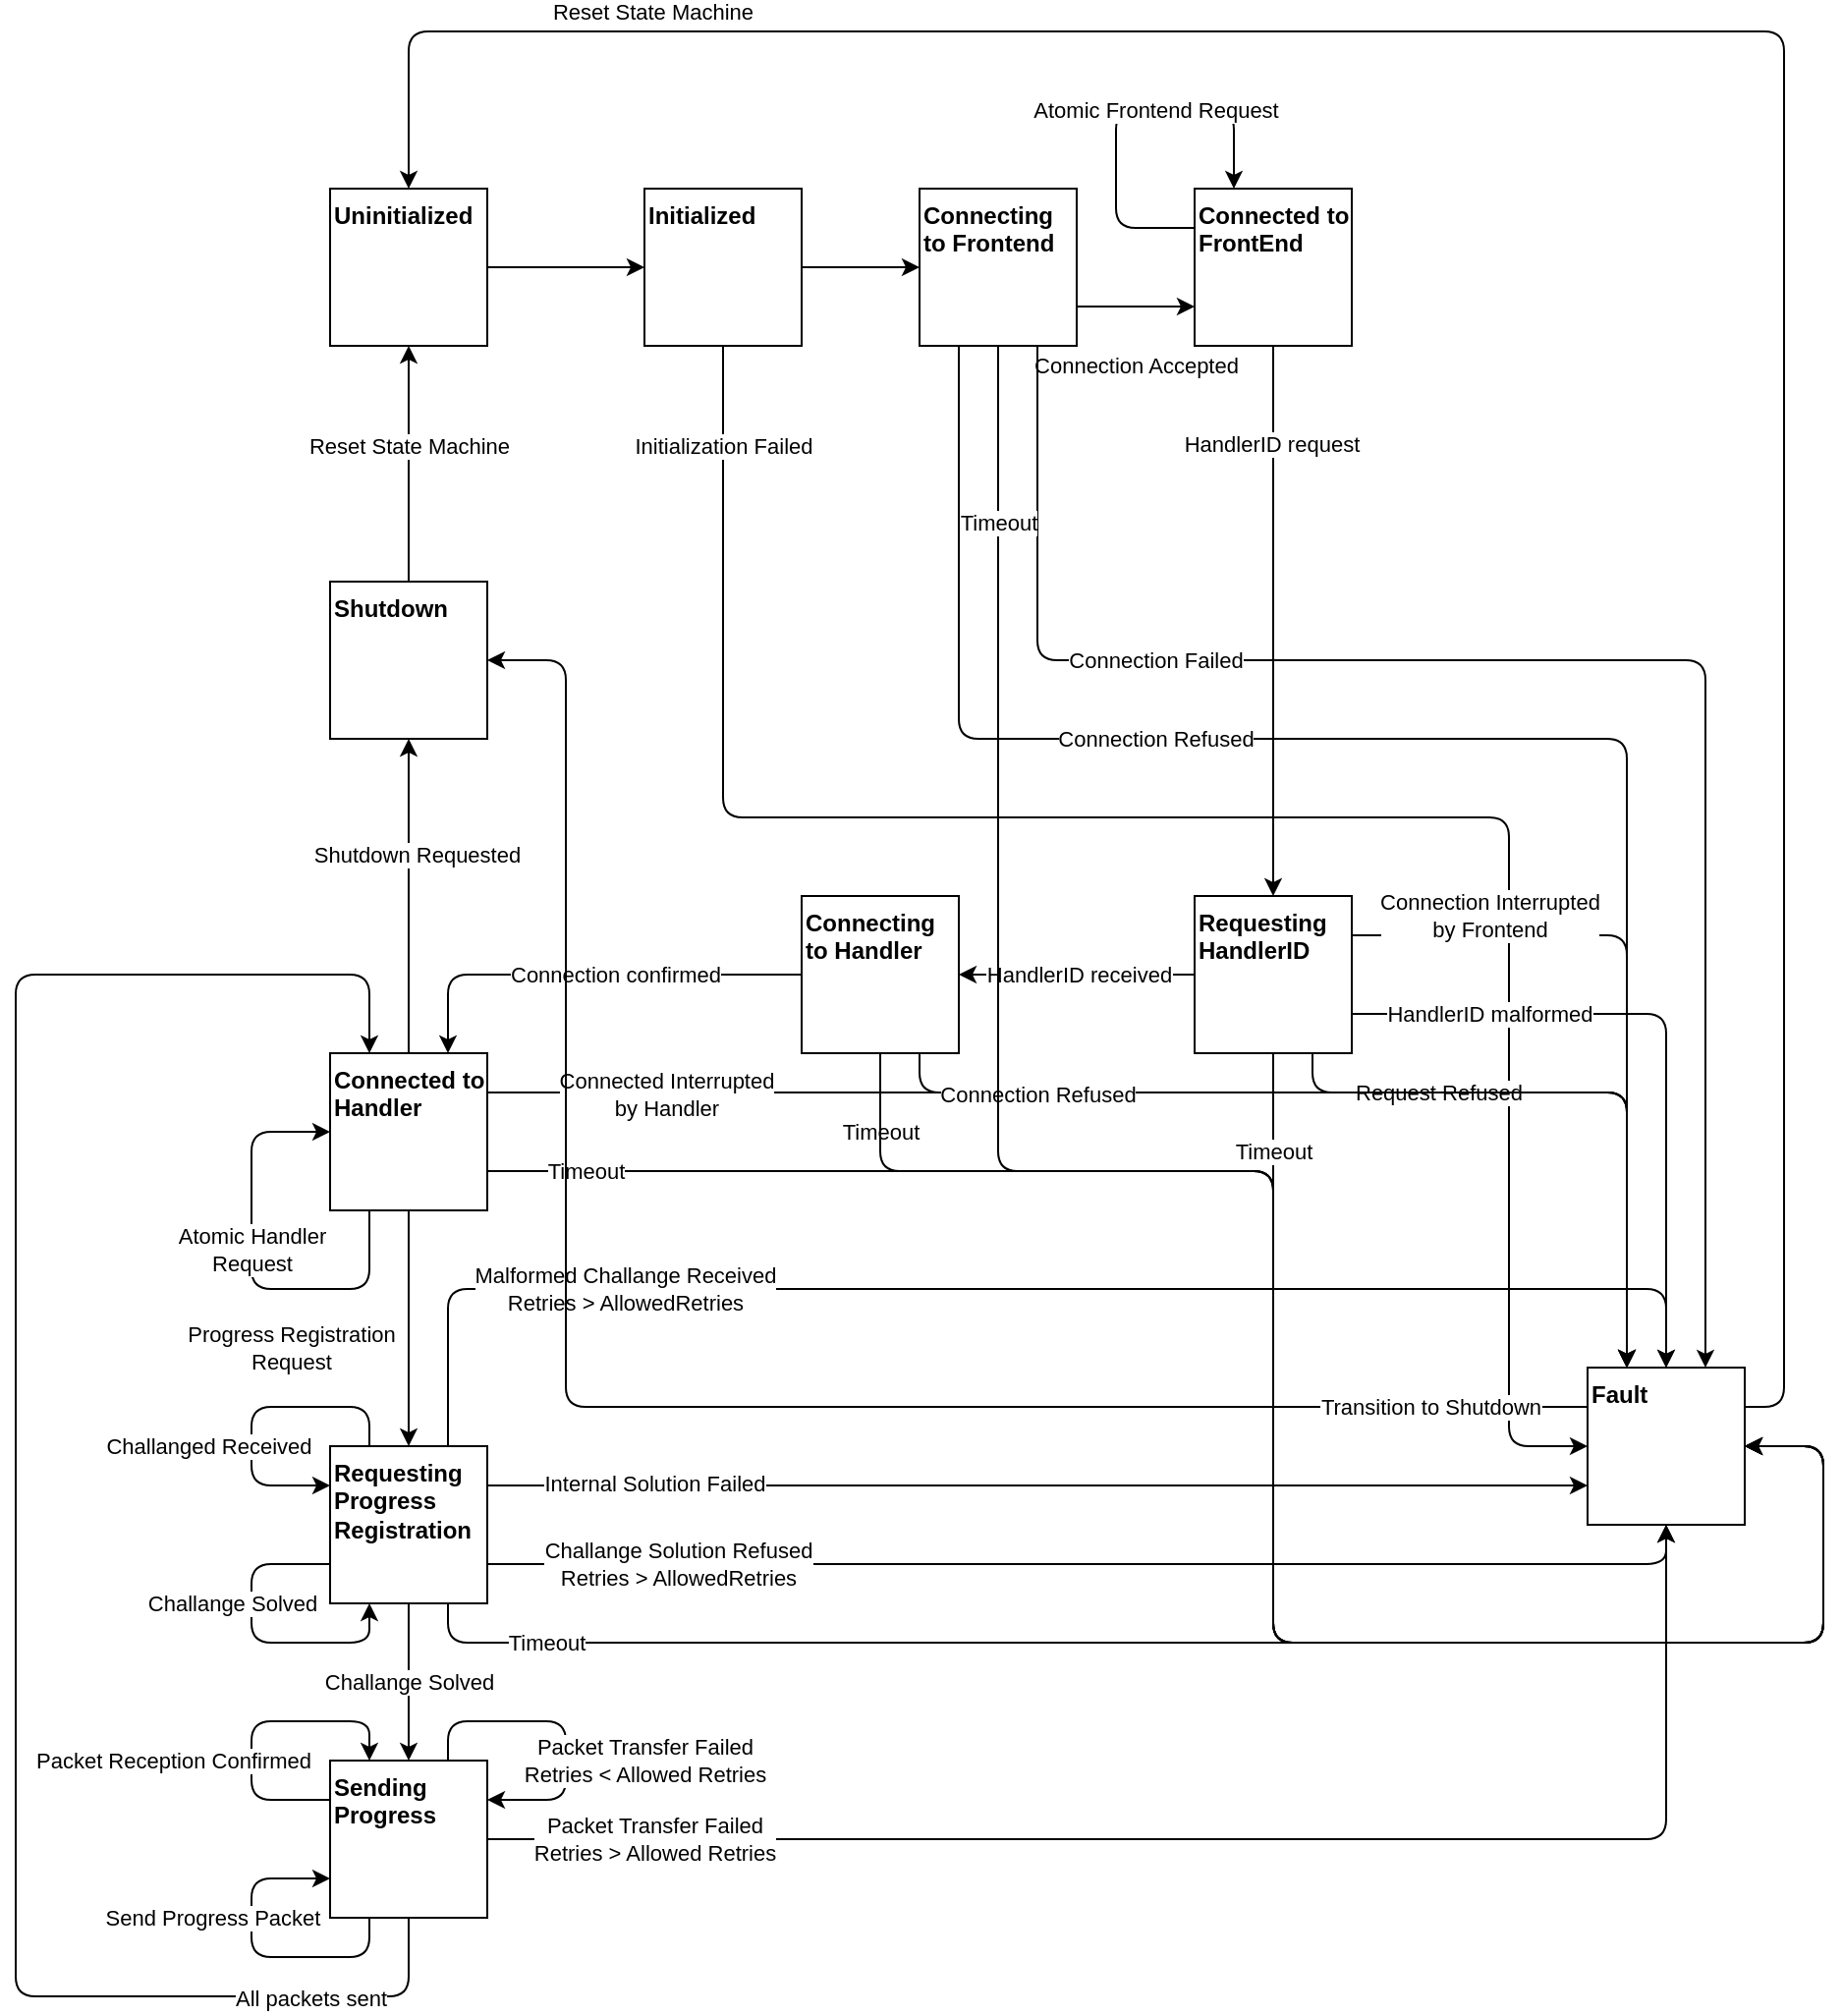 <mxfile>
    <diagram id="jUuq7jZ95zswyYC5w9YK" name="Page-1">
        <mxGraphModel dx="2008" dy="2007" grid="1" gridSize="10" guides="1" tooltips="1" connect="1" arrows="1" fold="1" page="1" pageScale="1" pageWidth="850" pageHeight="1100" math="0" shadow="0">
            <root>
                <mxCell id="0"/>
                <mxCell id="1" parent="0"/>
                <mxCell id="12" style="edgeStyle=none;html=1;" edge="1" parent="1" source="2" target="3">
                    <mxGeometry relative="1" as="geometry"/>
                </mxCell>
                <mxCell id="2" value="&lt;b&gt;Uninitialized&lt;/b&gt;" style="whiteSpace=wrap;html=1;aspect=fixed;align=left;verticalAlign=top;" vertex="1" parent="1">
                    <mxGeometry x="80" y="-40" width="80" height="80" as="geometry"/>
                </mxCell>
                <mxCell id="13" style="edgeStyle=none;html=1;exitX=1;exitY=0.75;exitDx=0;exitDy=0;entryX=0;entryY=0.75;entryDx=0;entryDy=0;" edge="1" parent="1" source="25" target="92">
                    <mxGeometry relative="1" as="geometry">
                        <Array as="points"/>
                    </mxGeometry>
                </mxCell>
                <mxCell id="27" value="Connection Accepted" style="edgeLabel;html=1;align=center;verticalAlign=middle;resizable=0;points=[];" vertex="1" connectable="0" parent="13">
                    <mxGeometry x="-0.613" y="-1" relative="1" as="geometry">
                        <mxPoint x="18" y="29" as="offset"/>
                    </mxGeometry>
                </mxCell>
                <mxCell id="26" style="edgeStyle=none;html=1;" edge="1" parent="1" source="3" target="25">
                    <mxGeometry relative="1" as="geometry"/>
                </mxCell>
                <mxCell id="100" style="edgeStyle=none;html=1;entryX=0;entryY=0.5;entryDx=0;entryDy=0;" edge="1" parent="1" source="3" target="14">
                    <mxGeometry relative="1" as="geometry">
                        <Array as="points">
                            <mxPoint x="280" y="280"/>
                            <mxPoint x="680" y="280"/>
                            <mxPoint x="680" y="600"/>
                        </Array>
                    </mxGeometry>
                </mxCell>
                <mxCell id="101" value="Initialization Failed" style="edgeLabel;html=1;align=center;verticalAlign=middle;resizable=0;points=[];" vertex="1" connectable="0" parent="100">
                    <mxGeometry x="-0.863" relative="1" as="geometry">
                        <mxPoint y="-18" as="offset"/>
                    </mxGeometry>
                </mxCell>
                <mxCell id="3" value="&lt;b&gt;Initialized&lt;/b&gt;" style="whiteSpace=wrap;html=1;aspect=fixed;align=left;verticalAlign=top;" vertex="1" parent="1">
                    <mxGeometry x="240" y="-40" width="80" height="80" as="geometry"/>
                </mxCell>
                <mxCell id="15" style="edgeStyle=none;html=1;exitX=1;exitY=0.75;exitDx=0;exitDy=0;entryX=0.5;entryY=0;entryDx=0;entryDy=0;" edge="1" parent="1" source="4" target="14">
                    <mxGeometry relative="1" as="geometry">
                        <Array as="points">
                            <mxPoint x="760" y="380"/>
                        </Array>
                    </mxGeometry>
                </mxCell>
                <mxCell id="40" value="HandlerID malformed" style="edgeLabel;html=1;align=center;verticalAlign=middle;resizable=0;points=[];" vertex="1" connectable="0" parent="15">
                    <mxGeometry x="-0.775" y="-2" relative="1" as="geometry">
                        <mxPoint x="32" y="-2" as="offset"/>
                    </mxGeometry>
                </mxCell>
                <mxCell id="38" style="edgeStyle=none;html=1;exitX=0.75;exitY=1;exitDx=0;exitDy=0;entryX=0.25;entryY=0;entryDx=0;entryDy=0;" edge="1" parent="1" source="4" target="14">
                    <mxGeometry relative="1" as="geometry">
                        <Array as="points">
                            <mxPoint x="580" y="420"/>
                            <mxPoint x="740" y="420"/>
                        </Array>
                    </mxGeometry>
                </mxCell>
                <mxCell id="39" value="Request Refused" style="edgeLabel;html=1;align=center;verticalAlign=middle;resizable=0;points=[];" vertex="1" connectable="0" parent="38">
                    <mxGeometry x="-0.843" y="1" relative="1" as="geometry">
                        <mxPoint x="59" y="1" as="offset"/>
                    </mxGeometry>
                </mxCell>
                <mxCell id="47" style="edgeStyle=none;html=1;exitX=1;exitY=0.25;exitDx=0;exitDy=0;entryX=0.25;entryY=0;entryDx=0;entryDy=0;" edge="1" parent="1" source="4" target="14">
                    <mxGeometry relative="1" as="geometry">
                        <Array as="points">
                            <mxPoint x="700" y="340"/>
                            <mxPoint x="740" y="340"/>
                        </Array>
                    </mxGeometry>
                </mxCell>
                <mxCell id="48" value="Connection Interrupted &lt;br&gt;by Frontend" style="edgeLabel;html=1;align=center;verticalAlign=middle;resizable=0;points=[];" vertex="1" connectable="0" parent="47">
                    <mxGeometry x="-0.839" y="-1" relative="1" as="geometry">
                        <mxPoint x="41" y="-11" as="offset"/>
                    </mxGeometry>
                </mxCell>
                <mxCell id="61" style="edgeStyle=none;html=1;exitX=0.5;exitY=1;exitDx=0;exitDy=0;entryX=1;entryY=0.5;entryDx=0;entryDy=0;" edge="1" parent="1" source="4" target="14">
                    <mxGeometry relative="1" as="geometry">
                        <Array as="points">
                            <mxPoint x="560" y="700"/>
                            <mxPoint x="840" y="700"/>
                            <mxPoint x="840" y="600"/>
                        </Array>
                    </mxGeometry>
                </mxCell>
                <mxCell id="62" value="Timeout" style="edgeLabel;html=1;align=center;verticalAlign=middle;resizable=0;points=[];" vertex="1" connectable="0" parent="61">
                    <mxGeometry x="-0.379" relative="1" as="geometry">
                        <mxPoint y="-174" as="offset"/>
                    </mxGeometry>
                </mxCell>
                <mxCell id="4" value="&lt;b&gt;Requesting HandlerID&lt;/b&gt;" style="whiteSpace=wrap;html=1;aspect=fixed;align=left;verticalAlign=top;" vertex="1" parent="1">
                    <mxGeometry x="520" y="320" width="80" height="80" as="geometry"/>
                </mxCell>
                <mxCell id="52" style="edgeStyle=none;html=1;exitX=0.75;exitY=0;exitDx=0;exitDy=0;entryX=0.5;entryY=0;entryDx=0;entryDy=0;" edge="1" parent="1" source="5" target="14">
                    <mxGeometry relative="1" as="geometry">
                        <Array as="points">
                            <mxPoint x="140" y="520"/>
                            <mxPoint x="200" y="520"/>
                            <mxPoint x="760" y="520"/>
                        </Array>
                    </mxGeometry>
                </mxCell>
                <mxCell id="53" value="Malformed Challange Received&lt;br&gt;Retries &amp;gt; AllowedRetries" style="edgeLabel;html=1;align=center;verticalAlign=middle;resizable=0;points=[];" vertex="1" connectable="0" parent="52">
                    <mxGeometry x="-0.465" relative="1" as="geometry">
                        <mxPoint x="-28" as="offset"/>
                    </mxGeometry>
                </mxCell>
                <mxCell id="56" style="edgeStyle=none;html=1;entryX=0.5;entryY=1;entryDx=0;entryDy=0;exitX=1;exitY=0.75;exitDx=0;exitDy=0;" edge="1" parent="1" source="5" target="14">
                    <mxGeometry relative="1" as="geometry">
                        <mxPoint x="160" y="630" as="sourcePoint"/>
                        <Array as="points">
                            <mxPoint x="360" y="660"/>
                            <mxPoint x="760" y="660"/>
                        </Array>
                    </mxGeometry>
                </mxCell>
                <mxCell id="57" value="Challange Solution Refused&lt;br&gt;Retries &amp;gt; AllowedRetries" style="edgeLabel;html=1;align=center;verticalAlign=middle;resizable=0;points=[];" vertex="1" connectable="0" parent="56">
                    <mxGeometry x="-0.409" relative="1" as="geometry">
                        <mxPoint x="-86" as="offset"/>
                    </mxGeometry>
                </mxCell>
                <mxCell id="59" style="edgeStyle=none;html=1;exitX=0.75;exitY=1;exitDx=0;exitDy=0;entryX=1;entryY=0.5;entryDx=0;entryDy=0;" edge="1" parent="1" source="5" target="14">
                    <mxGeometry relative="1" as="geometry">
                        <Array as="points">
                            <mxPoint x="140" y="700"/>
                            <mxPoint x="840" y="700"/>
                            <mxPoint x="840" y="660"/>
                            <mxPoint x="840" y="600"/>
                        </Array>
                    </mxGeometry>
                </mxCell>
                <mxCell id="60" value="Timeout" style="edgeLabel;html=1;align=center;verticalAlign=middle;resizable=0;points=[];" vertex="1" connectable="0" parent="59">
                    <mxGeometry x="-0.5" y="3" relative="1" as="geometry">
                        <mxPoint x="-145" y="3" as="offset"/>
                    </mxGeometry>
                </mxCell>
                <mxCell id="81" style="edgeStyle=none;html=1;exitX=1;exitY=0.25;exitDx=0;exitDy=0;entryX=0;entryY=0.75;entryDx=0;entryDy=0;" edge="1" parent="1" source="5" target="14">
                    <mxGeometry relative="1" as="geometry"/>
                </mxCell>
                <mxCell id="82" value="Internal Solution Failed" style="edgeLabel;html=1;align=center;verticalAlign=middle;resizable=0;points=[];" vertex="1" connectable="0" parent="81">
                    <mxGeometry x="-0.697" y="1" relative="1" as="geometry">
                        <mxPoint as="offset"/>
                    </mxGeometry>
                </mxCell>
                <mxCell id="5" value="&lt;b&gt;Requesting Progress Registration&lt;/b&gt;" style="whiteSpace=wrap;html=1;aspect=fixed;align=left;verticalAlign=top;" vertex="1" parent="1">
                    <mxGeometry x="80" y="600" width="80" height="80" as="geometry"/>
                </mxCell>
                <mxCell id="18" style="edgeStyle=none;html=1;" edge="1" parent="1" source="4" target="7">
                    <mxGeometry relative="1" as="geometry"/>
                </mxCell>
                <mxCell id="29" value="HandlerID received" style="edgeLabel;html=1;align=center;verticalAlign=middle;resizable=0;points=[];" vertex="1" connectable="0" parent="18">
                    <mxGeometry x="-0.575" y="2" relative="1" as="geometry">
                        <mxPoint x="-34" y="-2" as="offset"/>
                    </mxGeometry>
                </mxCell>
                <mxCell id="23" style="edgeStyle=none;html=1;" edge="1" parent="1" source="6" target="5">
                    <mxGeometry relative="1" as="geometry"/>
                </mxCell>
                <mxCell id="43" value="Progress Registration&lt;br&gt;Request" style="edgeLabel;html=1;align=center;verticalAlign=middle;resizable=0;points=[];" vertex="1" connectable="0" parent="23">
                    <mxGeometry x="0.467" relative="1" as="geometry">
                        <mxPoint x="-60" y="-18" as="offset"/>
                    </mxGeometry>
                </mxCell>
                <mxCell id="44" style="edgeStyle=none;html=1;exitX=1;exitY=0.25;exitDx=0;exitDy=0;entryX=0.25;entryY=0;entryDx=0;entryDy=0;" edge="1" parent="1" source="6" target="14">
                    <mxGeometry relative="1" as="geometry">
                        <Array as="points">
                            <mxPoint x="700" y="420"/>
                            <mxPoint x="740" y="420"/>
                        </Array>
                    </mxGeometry>
                </mxCell>
                <mxCell id="45" value="Connected Interrupted &lt;br&gt;by Handler" style="edgeLabel;html=1;align=center;verticalAlign=middle;resizable=0;points=[];" vertex="1" connectable="0" parent="44">
                    <mxGeometry x="-0.749" y="-1" relative="1" as="geometry">
                        <mxPoint as="offset"/>
                    </mxGeometry>
                </mxCell>
                <mxCell id="63" style="edgeStyle=none;html=1;exitX=1;exitY=0.75;exitDx=0;exitDy=0;entryX=1;entryY=0.5;entryDx=0;entryDy=0;" edge="1" parent="1" source="6" target="14">
                    <mxGeometry relative="1" as="geometry">
                        <Array as="points">
                            <mxPoint x="560" y="460"/>
                            <mxPoint x="560" y="700"/>
                            <mxPoint x="840" y="700"/>
                            <mxPoint x="840" y="600"/>
                        </Array>
                    </mxGeometry>
                </mxCell>
                <mxCell id="64" value="Timeout" style="edgeLabel;html=1;align=center;verticalAlign=middle;resizable=0;points=[];" vertex="1" connectable="0" parent="63">
                    <mxGeometry x="-0.283" y="-2" relative="1" as="geometry">
                        <mxPoint x="-180" y="-22" as="offset"/>
                    </mxGeometry>
                </mxCell>
                <mxCell id="85" style="edgeStyle=none;html=1;exitX=0.5;exitY=0;exitDx=0;exitDy=0;entryX=0.5;entryY=1;entryDx=0;entryDy=0;" edge="1" parent="1" source="6" target="83">
                    <mxGeometry relative="1" as="geometry"/>
                </mxCell>
                <mxCell id="86" value="Shutdown Requested" style="edgeLabel;html=1;align=center;verticalAlign=middle;resizable=0;points=[];" vertex="1" connectable="0" parent="85">
                    <mxGeometry x="0.264" y="-4" relative="1" as="geometry">
                        <mxPoint as="offset"/>
                    </mxGeometry>
                </mxCell>
                <mxCell id="6" value="&lt;b&gt;Connected to Handler&lt;/b&gt;" style="whiteSpace=wrap;html=1;aspect=fixed;align=left;verticalAlign=top;" vertex="1" parent="1">
                    <mxGeometry x="80" y="400" width="80" height="80" as="geometry"/>
                </mxCell>
                <mxCell id="19" style="edgeStyle=none;html=1;" edge="1" parent="1" source="5" target="8">
                    <mxGeometry relative="1" as="geometry">
                        <Array as="points"/>
                    </mxGeometry>
                </mxCell>
                <mxCell id="58" value="Challange Solved" style="edgeLabel;html=1;align=center;verticalAlign=middle;resizable=0;points=[];" vertex="1" connectable="0" parent="19">
                    <mxGeometry x="0.35" y="-3" relative="1" as="geometry">
                        <mxPoint x="3" y="-14" as="offset"/>
                    </mxGeometry>
                </mxCell>
                <mxCell id="22" style="edgeStyle=none;html=1;entryX=0.75;entryY=0;entryDx=0;entryDy=0;" edge="1" parent="1" source="7" target="6">
                    <mxGeometry relative="1" as="geometry">
                        <Array as="points">
                            <mxPoint x="140" y="360"/>
                        </Array>
                    </mxGeometry>
                </mxCell>
                <mxCell id="30" value="Connection confirmed" style="edgeLabel;html=1;align=center;verticalAlign=middle;resizable=0;points=[];" vertex="1" connectable="0" parent="22">
                    <mxGeometry x="-0.472" y="4" relative="1" as="geometry">
                        <mxPoint x="-37" y="-4" as="offset"/>
                    </mxGeometry>
                </mxCell>
                <mxCell id="31" style="edgeStyle=none;html=1;entryX=0.25;entryY=0;entryDx=0;entryDy=0;exitX=0.75;exitY=1;exitDx=0;exitDy=0;" edge="1" parent="1" source="7" target="14">
                    <mxGeometry relative="1" as="geometry">
                        <Array as="points">
                            <mxPoint x="380" y="420"/>
                            <mxPoint x="740" y="420"/>
                        </Array>
                    </mxGeometry>
                </mxCell>
                <mxCell id="32" value="Connection Refused" style="edgeLabel;html=1;align=center;verticalAlign=middle;resizable=0;points=[];" vertex="1" connectable="0" parent="31">
                    <mxGeometry x="-0.48" y="-1" relative="1" as="geometry">
                        <mxPoint x="-55" as="offset"/>
                    </mxGeometry>
                </mxCell>
                <mxCell id="71" style="edgeStyle=none;html=1;exitX=0.5;exitY=1;exitDx=0;exitDy=0;entryX=1;entryY=0.5;entryDx=0;entryDy=0;" edge="1" parent="1" source="7" target="14">
                    <mxGeometry relative="1" as="geometry">
                        <Array as="points">
                            <mxPoint x="360" y="460"/>
                            <mxPoint x="560" y="460"/>
                            <mxPoint x="560" y="700"/>
                            <mxPoint x="840" y="700"/>
                            <mxPoint x="840" y="600"/>
                        </Array>
                    </mxGeometry>
                </mxCell>
                <mxCell id="72" value="Timeout" style="edgeLabel;html=1;align=center;verticalAlign=middle;resizable=0;points=[];" vertex="1" connectable="0" parent="71">
                    <mxGeometry x="-0.902" y="-2" relative="1" as="geometry">
                        <mxPoint x="-148" y="15" as="offset"/>
                    </mxGeometry>
                </mxCell>
                <mxCell id="7" value="&lt;b&gt;Connecting to Handler&lt;/b&gt;" style="whiteSpace=wrap;html=1;aspect=fixed;align=left;verticalAlign=top;" vertex="1" parent="1">
                    <mxGeometry x="320" y="320" width="80" height="80" as="geometry"/>
                </mxCell>
                <mxCell id="20" style="edgeStyle=none;html=1;entryX=0.25;entryY=0;entryDx=0;entryDy=0;exitX=0.5;exitY=1;exitDx=0;exitDy=0;" edge="1" parent="1" source="8" target="6">
                    <mxGeometry relative="1" as="geometry">
                        <Array as="points">
                            <mxPoint x="120" y="880"/>
                            <mxPoint x="-80" y="880"/>
                            <mxPoint x="-80" y="360"/>
                            <mxPoint x="100" y="360"/>
                        </Array>
                    </mxGeometry>
                </mxCell>
                <mxCell id="69" value="All packets sent" style="edgeLabel;html=1;align=center;verticalAlign=middle;resizable=0;points=[];" vertex="1" connectable="0" parent="20">
                    <mxGeometry x="-0.45" y="-2" relative="1" as="geometry">
                        <mxPoint x="148" y="30" as="offset"/>
                    </mxGeometry>
                </mxCell>
                <mxCell id="78" style="edgeStyle=none;html=1;exitX=1;exitY=0.5;exitDx=0;exitDy=0;entryX=0.5;entryY=1;entryDx=0;entryDy=0;" edge="1" parent="1" source="8" target="14">
                    <mxGeometry relative="1" as="geometry">
                        <Array as="points">
                            <mxPoint x="760" y="800"/>
                            <mxPoint x="760" y="670"/>
                        </Array>
                    </mxGeometry>
                </mxCell>
                <mxCell id="79" value="Packet Transfer Failed&lt;br&gt;Retries &amp;gt; Allowed Retries" style="edgeLabel;html=1;align=center;verticalAlign=middle;resizable=0;points=[];" vertex="1" connectable="0" parent="78">
                    <mxGeometry x="-0.778" relative="1" as="geometry">
                        <mxPoint as="offset"/>
                    </mxGeometry>
                </mxCell>
                <mxCell id="8" value="&lt;b&gt;Sending Progress&lt;/b&gt;" style="whiteSpace=wrap;html=1;aspect=fixed;align=left;verticalAlign=top;" vertex="1" parent="1">
                    <mxGeometry x="80" y="760" width="80" height="80" as="geometry"/>
                </mxCell>
                <mxCell id="74" style="edgeStyle=none;html=1;exitX=1;exitY=0.25;exitDx=0;exitDy=0;entryX=0.5;entryY=0;entryDx=0;entryDy=0;" edge="1" parent="1" source="14" target="2">
                    <mxGeometry relative="1" as="geometry">
                        <Array as="points">
                            <mxPoint x="820" y="580"/>
                            <mxPoint x="820" y="-120"/>
                            <mxPoint x="120" y="-120"/>
                        </Array>
                    </mxGeometry>
                </mxCell>
                <mxCell id="75" value="Reset State Machine" style="edgeLabel;html=1;align=center;verticalAlign=middle;resizable=0;points=[];" vertex="1" connectable="0" parent="74">
                    <mxGeometry x="0.736" y="2" relative="1" as="geometry">
                        <mxPoint x="6" y="-12" as="offset"/>
                    </mxGeometry>
                </mxCell>
                <mxCell id="84" style="edgeStyle=none;html=1;exitX=0;exitY=0.25;exitDx=0;exitDy=0;entryX=1;entryY=0.5;entryDx=0;entryDy=0;" edge="1" parent="1" source="14" target="83">
                    <mxGeometry relative="1" as="geometry">
                        <Array as="points">
                            <mxPoint x="200" y="580"/>
                            <mxPoint x="200" y="200"/>
                        </Array>
                    </mxGeometry>
                </mxCell>
                <mxCell id="87" value="Transition to Shutdown" style="edgeLabel;html=1;align=center;verticalAlign=middle;resizable=0;points=[];" vertex="1" connectable="0" parent="84">
                    <mxGeometry x="-0.2" y="5" relative="1" as="geometry">
                        <mxPoint x="296" y="-5" as="offset"/>
                    </mxGeometry>
                </mxCell>
                <mxCell id="14" value="&lt;b&gt;Fault&lt;/b&gt;" style="whiteSpace=wrap;html=1;aspect=fixed;align=left;verticalAlign=top;" vertex="1" parent="1">
                    <mxGeometry x="720" y="560" width="80" height="80" as="geometry"/>
                </mxCell>
                <mxCell id="28" style="edgeStyle=none;html=1;entryX=0.75;entryY=0;entryDx=0;entryDy=0;exitX=0.75;exitY=1;exitDx=0;exitDy=0;" edge="1" parent="1" source="25" target="14">
                    <mxGeometry relative="1" as="geometry">
                        <Array as="points">
                            <mxPoint x="440" y="200"/>
                            <mxPoint x="780" y="200"/>
                        </Array>
                    </mxGeometry>
                </mxCell>
                <mxCell id="35" value="Connection Failed" style="edgeLabel;html=1;align=center;verticalAlign=middle;resizable=0;points=[];" vertex="1" connectable="0" parent="28">
                    <mxGeometry x="-0.035" y="2" relative="1" as="geometry">
                        <mxPoint x="-195" y="2" as="offset"/>
                    </mxGeometry>
                </mxCell>
                <mxCell id="33" style="edgeStyle=none;html=1;entryX=0.25;entryY=0;entryDx=0;entryDy=0;" edge="1" parent="1" target="14">
                    <mxGeometry relative="1" as="geometry">
                        <mxPoint x="400" y="40" as="sourcePoint"/>
                        <mxPoint x="740" y="550" as="targetPoint"/>
                        <Array as="points">
                            <mxPoint x="400" y="240"/>
                            <mxPoint x="740" y="240"/>
                        </Array>
                    </mxGeometry>
                </mxCell>
                <mxCell id="34" value="Connection Refused" style="edgeLabel;html=1;align=center;verticalAlign=middle;resizable=0;points=[];" vertex="1" connectable="0" parent="33">
                    <mxGeometry x="-0.44" relative="1" as="geometry">
                        <mxPoint x="59" as="offset"/>
                    </mxGeometry>
                </mxCell>
                <mxCell id="102" style="edgeStyle=none;html=1;exitX=0.5;exitY=1;exitDx=0;exitDy=0;entryX=1;entryY=0.5;entryDx=0;entryDy=0;" edge="1" parent="1" source="25" target="14">
                    <mxGeometry relative="1" as="geometry">
                        <Array as="points">
                            <mxPoint x="420" y="460"/>
                            <mxPoint x="560" y="460"/>
                            <mxPoint x="560" y="700"/>
                            <mxPoint x="840" y="700"/>
                            <mxPoint x="840" y="600"/>
                        </Array>
                    </mxGeometry>
                </mxCell>
                <mxCell id="103" value="Timeout" style="edgeLabel;html=1;align=center;verticalAlign=middle;resizable=0;points=[];" vertex="1" connectable="0" parent="102">
                    <mxGeometry x="-0.759" relative="1" as="geometry">
                        <mxPoint y="-57" as="offset"/>
                    </mxGeometry>
                </mxCell>
                <mxCell id="25" value="&lt;b&gt;Connecting to Frontend&lt;/b&gt;" style="whiteSpace=wrap;html=1;aspect=fixed;align=left;verticalAlign=top;" vertex="1" parent="1">
                    <mxGeometry x="380" y="-40" width="80" height="80" as="geometry"/>
                </mxCell>
                <mxCell id="41" style="edgeStyle=none;html=1;exitX=0.25;exitY=1;exitDx=0;exitDy=0;entryX=0;entryY=0.5;entryDx=0;entryDy=0;" edge="1" parent="1" source="6" target="6">
                    <mxGeometry relative="1" as="geometry">
                        <Array as="points">
                            <mxPoint x="100" y="520"/>
                            <mxPoint x="40" y="520"/>
                            <mxPoint x="40" y="440"/>
                        </Array>
                    </mxGeometry>
                </mxCell>
                <mxCell id="42" value="Atomic Handler&lt;br&gt;Request" style="edgeLabel;html=1;align=center;verticalAlign=middle;resizable=0;points=[];" vertex="1" connectable="0" parent="41">
                    <mxGeometry x="0.436" relative="1" as="geometry">
                        <mxPoint y="38" as="offset"/>
                    </mxGeometry>
                </mxCell>
                <mxCell id="50" style="edgeStyle=none;html=1;exitX=0.25;exitY=0;exitDx=0;exitDy=0;entryX=0;entryY=0.25;entryDx=0;entryDy=0;" edge="1" parent="1" source="5" target="5">
                    <mxGeometry relative="1" as="geometry">
                        <Array as="points">
                            <mxPoint x="100" y="580"/>
                            <mxPoint x="40" y="580"/>
                            <mxPoint x="40" y="620"/>
                        </Array>
                    </mxGeometry>
                </mxCell>
                <mxCell id="51" value="Challanged Received" style="edgeLabel;html=1;align=center;verticalAlign=middle;resizable=0;points=[];" vertex="1" connectable="0" parent="50">
                    <mxGeometry x="-0.208" y="4" relative="1" as="geometry">
                        <mxPoint x="-39" y="16" as="offset"/>
                    </mxGeometry>
                </mxCell>
                <mxCell id="54" style="edgeStyle=none;html=1;exitX=0;exitY=0.75;exitDx=0;exitDy=0;entryX=0.25;entryY=1;entryDx=0;entryDy=0;" edge="1" parent="1" source="5" target="5">
                    <mxGeometry relative="1" as="geometry">
                        <Array as="points">
                            <mxPoint x="40" y="660"/>
                            <mxPoint x="40" y="700"/>
                            <mxPoint x="100" y="700"/>
                        </Array>
                    </mxGeometry>
                </mxCell>
                <mxCell id="55" value="Challange Solved" style="edgeLabel;html=1;align=center;verticalAlign=middle;resizable=0;points=[];" vertex="1" connectable="0" parent="54">
                    <mxGeometry x="0.163" y="-3" relative="1" as="geometry">
                        <mxPoint x="-23" y="-23" as="offset"/>
                    </mxGeometry>
                </mxCell>
                <mxCell id="65" style="edgeStyle=none;html=1;exitX=0;exitY=0.25;exitDx=0;exitDy=0;entryX=0.25;entryY=0;entryDx=0;entryDy=0;" edge="1" parent="1" source="8" target="8">
                    <mxGeometry relative="1" as="geometry">
                        <Array as="points">
                            <mxPoint x="40" y="780"/>
                            <mxPoint x="40" y="740"/>
                            <mxPoint x="100" y="740"/>
                        </Array>
                    </mxGeometry>
                </mxCell>
                <mxCell id="66" value="Packet Reception Confirmed" style="edgeLabel;html=1;align=center;verticalAlign=middle;resizable=0;points=[];" vertex="1" connectable="0" parent="65">
                    <mxGeometry x="0.163" y="-2" relative="1" as="geometry">
                        <mxPoint x="-53" y="18" as="offset"/>
                    </mxGeometry>
                </mxCell>
                <mxCell id="67" style="edgeStyle=none;html=1;exitX=0.25;exitY=1;exitDx=0;exitDy=0;entryX=0;entryY=0.75;entryDx=0;entryDy=0;" edge="1" parent="1" source="8" target="8">
                    <mxGeometry relative="1" as="geometry">
                        <Array as="points">
                            <mxPoint x="100" y="860"/>
                            <mxPoint x="40" y="860"/>
                            <mxPoint x="40" y="820"/>
                        </Array>
                    </mxGeometry>
                </mxCell>
                <mxCell id="68" value="Send Progress Packet" style="edgeLabel;html=1;align=center;verticalAlign=middle;resizable=0;points=[];" vertex="1" connectable="0" parent="67">
                    <mxGeometry x="-0.15" y="-2" relative="1" as="geometry">
                        <mxPoint x="-32" y="-18" as="offset"/>
                    </mxGeometry>
                </mxCell>
                <mxCell id="76" style="edgeStyle=none;html=1;exitX=0.75;exitY=0;exitDx=0;exitDy=0;entryX=1;entryY=0.25;entryDx=0;entryDy=0;" edge="1" parent="1" source="8" target="8">
                    <mxGeometry relative="1" as="geometry">
                        <Array as="points">
                            <mxPoint x="140" y="740"/>
                            <mxPoint x="200" y="740"/>
                            <mxPoint x="200" y="780"/>
                        </Array>
                    </mxGeometry>
                </mxCell>
                <mxCell id="77" value="Packet Transfer Failed&lt;br&gt;Retries &amp;lt; Allowed Retries" style="edgeLabel;html=1;align=center;verticalAlign=middle;resizable=0;points=[];" vertex="1" connectable="0" parent="76">
                    <mxGeometry x="-0.199" y="-3" relative="1" as="geometry">
                        <mxPoint x="56" y="17" as="offset"/>
                    </mxGeometry>
                </mxCell>
                <mxCell id="88" style="edgeStyle=none;html=1;exitX=0.5;exitY=0;exitDx=0;exitDy=0;entryX=0.5;entryY=1;entryDx=0;entryDy=0;" edge="1" parent="1" source="83" target="2">
                    <mxGeometry relative="1" as="geometry">
                        <Array as="points">
                            <mxPoint x="120" y="80"/>
                        </Array>
                    </mxGeometry>
                </mxCell>
                <mxCell id="89" value="Reset State Machine" style="edgeLabel;html=1;align=center;verticalAlign=middle;resizable=0;points=[];" vertex="1" connectable="0" parent="88">
                    <mxGeometry x="-0.108" y="-2" relative="1" as="geometry">
                        <mxPoint x="-2" y="-16" as="offset"/>
                    </mxGeometry>
                </mxCell>
                <mxCell id="83" value="&lt;b&gt;Shutdown&lt;/b&gt;" style="whiteSpace=wrap;html=1;aspect=fixed;align=left;verticalAlign=top;" vertex="1" parent="1">
                    <mxGeometry x="80" y="160" width="80" height="80" as="geometry"/>
                </mxCell>
                <mxCell id="97" style="edgeStyle=none;html=1;" edge="1" parent="1" source="92" target="4">
                    <mxGeometry relative="1" as="geometry">
                        <Array as="points">
                            <mxPoint x="560"/>
                        </Array>
                    </mxGeometry>
                </mxCell>
                <mxCell id="98" value="HandlerID request" style="edgeLabel;html=1;align=center;verticalAlign=middle;resizable=0;points=[];" vertex="1" connectable="0" parent="97">
                    <mxGeometry x="-0.284" y="-1" relative="1" as="geometry">
                        <mxPoint y="1" as="offset"/>
                    </mxGeometry>
                </mxCell>
                <mxCell id="92" value="&lt;b&gt;Connected to FrontEnd&lt;/b&gt;" style="whiteSpace=wrap;html=1;aspect=fixed;align=left;verticalAlign=top;" vertex="1" parent="1">
                    <mxGeometry x="520" y="-40" width="80" height="80" as="geometry"/>
                </mxCell>
                <mxCell id="95" style="edgeStyle=none;html=1;exitX=0;exitY=0.25;exitDx=0;exitDy=0;entryX=0.25;entryY=0;entryDx=0;entryDy=0;" edge="1" parent="1" source="92" target="92">
                    <mxGeometry relative="1" as="geometry">
                        <Array as="points">
                            <mxPoint x="480" y="-20"/>
                            <mxPoint x="480" y="-80"/>
                            <mxPoint x="540" y="-80"/>
                        </Array>
                    </mxGeometry>
                </mxCell>
                <mxCell id="96" value="Atomic Frontend Request" style="edgeLabel;html=1;align=center;verticalAlign=middle;resizable=0;points=[];" vertex="1" connectable="0" parent="95">
                    <mxGeometry x="-0.177" relative="1" as="geometry">
                        <mxPoint x="20" y="-18" as="offset"/>
                    </mxGeometry>
                </mxCell>
            </root>
        </mxGraphModel>
    </diagram>
</mxfile>